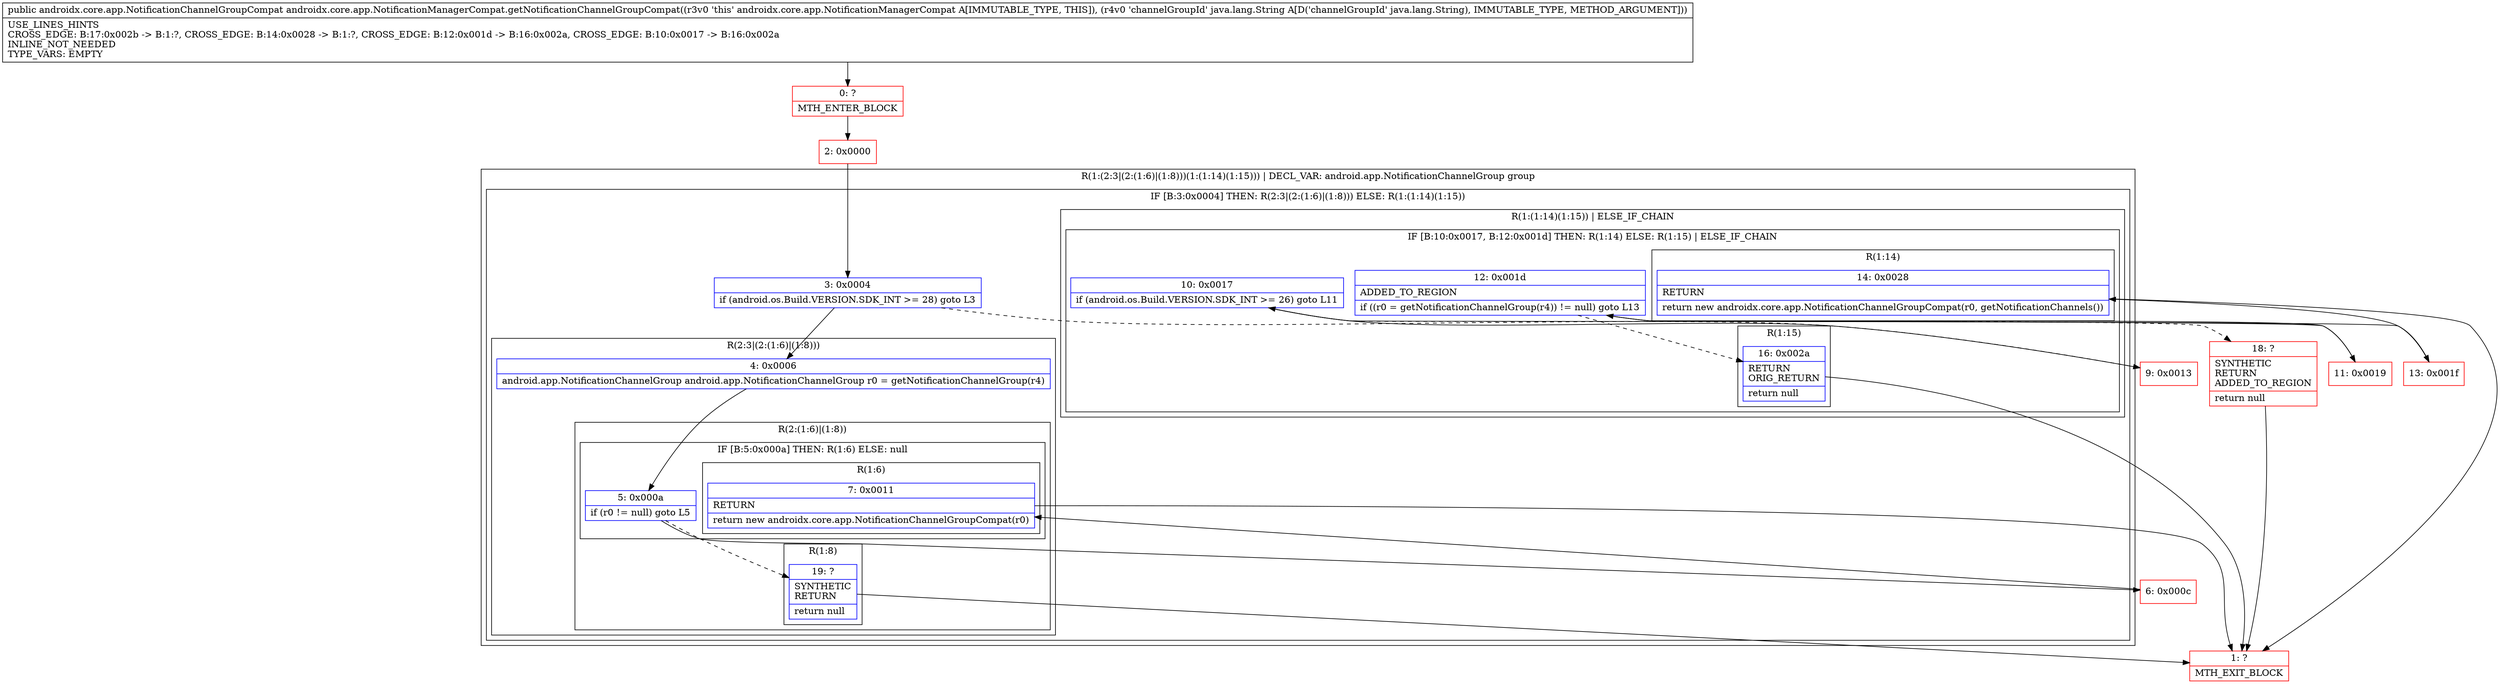 digraph "CFG forandroidx.core.app.NotificationManagerCompat.getNotificationChannelGroupCompat(Ljava\/lang\/String;)Landroidx\/core\/app\/NotificationChannelGroupCompat;" {
subgraph cluster_Region_1964428733 {
label = "R(1:(2:3|(2:(1:6)|(1:8)))(1:(1:14)(1:15))) | DECL_VAR: android.app.NotificationChannelGroup group\l";
node [shape=record,color=blue];
subgraph cluster_IfRegion_1853042701 {
label = "IF [B:3:0x0004] THEN: R(2:3|(2:(1:6)|(1:8))) ELSE: R(1:(1:14)(1:15))";
node [shape=record,color=blue];
Node_3 [shape=record,label="{3\:\ 0x0004|if (android.os.Build.VERSION.SDK_INT \>= 28) goto L3\l}"];
subgraph cluster_Region_757713731 {
label = "R(2:3|(2:(1:6)|(1:8)))";
node [shape=record,color=blue];
Node_4 [shape=record,label="{4\:\ 0x0006|android.app.NotificationChannelGroup android.app.NotificationChannelGroup r0 = getNotificationChannelGroup(r4)\l}"];
subgraph cluster_Region_1997974128 {
label = "R(2:(1:6)|(1:8))";
node [shape=record,color=blue];
subgraph cluster_IfRegion_655856128 {
label = "IF [B:5:0x000a] THEN: R(1:6) ELSE: null";
node [shape=record,color=blue];
Node_5 [shape=record,label="{5\:\ 0x000a|if (r0 != null) goto L5\l}"];
subgraph cluster_Region_1217444242 {
label = "R(1:6)";
node [shape=record,color=blue];
Node_7 [shape=record,label="{7\:\ 0x0011|RETURN\l|return new androidx.core.app.NotificationChannelGroupCompat(r0)\l}"];
}
}
subgraph cluster_Region_1162102733 {
label = "R(1:8)";
node [shape=record,color=blue];
Node_19 [shape=record,label="{19\:\ ?|SYNTHETIC\lRETURN\l|return null\l}"];
}
}
}
subgraph cluster_Region_108794365 {
label = "R(1:(1:14)(1:15)) | ELSE_IF_CHAIN\l";
node [shape=record,color=blue];
subgraph cluster_IfRegion_1912126055 {
label = "IF [B:10:0x0017, B:12:0x001d] THEN: R(1:14) ELSE: R(1:15) | ELSE_IF_CHAIN\l";
node [shape=record,color=blue];
Node_10 [shape=record,label="{10\:\ 0x0017|if (android.os.Build.VERSION.SDK_INT \>= 26) goto L11\l}"];
Node_12 [shape=record,label="{12\:\ 0x001d|ADDED_TO_REGION\l|if ((r0 = getNotificationChannelGroup(r4)) != null) goto L13\l}"];
subgraph cluster_Region_872405762 {
label = "R(1:14)";
node [shape=record,color=blue];
Node_14 [shape=record,label="{14\:\ 0x0028|RETURN\l|return new androidx.core.app.NotificationChannelGroupCompat(r0, getNotificationChannels())\l}"];
}
subgraph cluster_Region_1424132255 {
label = "R(1:15)";
node [shape=record,color=blue];
Node_16 [shape=record,label="{16\:\ 0x002a|RETURN\lORIG_RETURN\l|return null\l}"];
}
}
}
}
}
Node_0 [shape=record,color=red,label="{0\:\ ?|MTH_ENTER_BLOCK\l}"];
Node_2 [shape=record,color=red,label="{2\:\ 0x0000}"];
Node_6 [shape=record,color=red,label="{6\:\ 0x000c}"];
Node_1 [shape=record,color=red,label="{1\:\ ?|MTH_EXIT_BLOCK\l}"];
Node_9 [shape=record,color=red,label="{9\:\ 0x0013}"];
Node_11 [shape=record,color=red,label="{11\:\ 0x0019}"];
Node_13 [shape=record,color=red,label="{13\:\ 0x001f}"];
Node_18 [shape=record,color=red,label="{18\:\ ?|SYNTHETIC\lRETURN\lADDED_TO_REGION\l|return null\l}"];
MethodNode[shape=record,label="{public androidx.core.app.NotificationChannelGroupCompat androidx.core.app.NotificationManagerCompat.getNotificationChannelGroupCompat((r3v0 'this' androidx.core.app.NotificationManagerCompat A[IMMUTABLE_TYPE, THIS]), (r4v0 'channelGroupId' java.lang.String A[D('channelGroupId' java.lang.String), IMMUTABLE_TYPE, METHOD_ARGUMENT]))  | USE_LINES_HINTS\lCROSS_EDGE: B:17:0x002b \-\> B:1:?, CROSS_EDGE: B:14:0x0028 \-\> B:1:?, CROSS_EDGE: B:12:0x001d \-\> B:16:0x002a, CROSS_EDGE: B:10:0x0017 \-\> B:16:0x002a\lINLINE_NOT_NEEDED\lTYPE_VARS: EMPTY\l}"];
MethodNode -> Node_0;Node_3 -> Node_4;
Node_3 -> Node_9[style=dashed];
Node_4 -> Node_5;
Node_5 -> Node_6;
Node_5 -> Node_19[style=dashed];
Node_7 -> Node_1;
Node_19 -> Node_1;
Node_10 -> Node_11;
Node_10 -> Node_18[style=dashed];
Node_12 -> Node_13;
Node_12 -> Node_16[style=dashed];
Node_14 -> Node_1;
Node_16 -> Node_1;
Node_0 -> Node_2;
Node_2 -> Node_3;
Node_6 -> Node_7;
Node_9 -> Node_10;
Node_11 -> Node_12;
Node_13 -> Node_14;
Node_18 -> Node_1;
}

